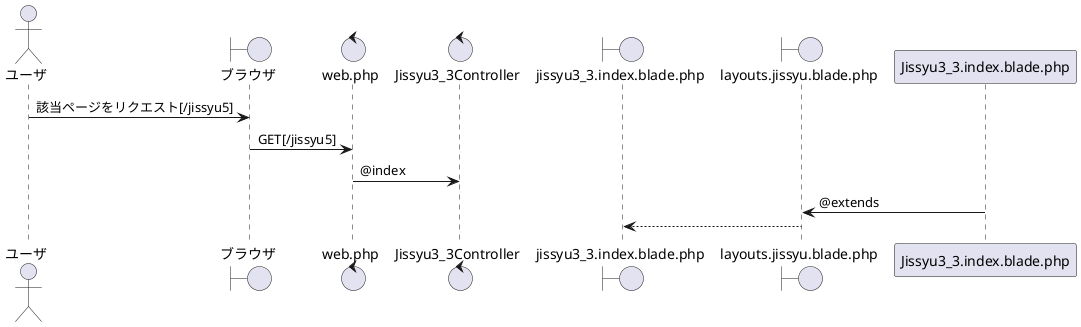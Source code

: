 @startuml
actor ユーザ
boundary ブラウザ
control web.php
control Jissyu3_3Controller
boundary jissyu3_3.index.blade.php
boundary layouts.jissyu.blade.php

ユーザ -> ブラウザ : 該当ページをリクエスト[/jissyu5]
ブラウザ -> web.php : GET[/jissyu5]
web.php -> Jissyu3_3Controller : @index
Jissyu3_3.index.blade.php -> layouts.jissyu.blade.php : @extends
layouts.jissyu.blade.php --> jissyu3_3.index.blade.php

@enduml